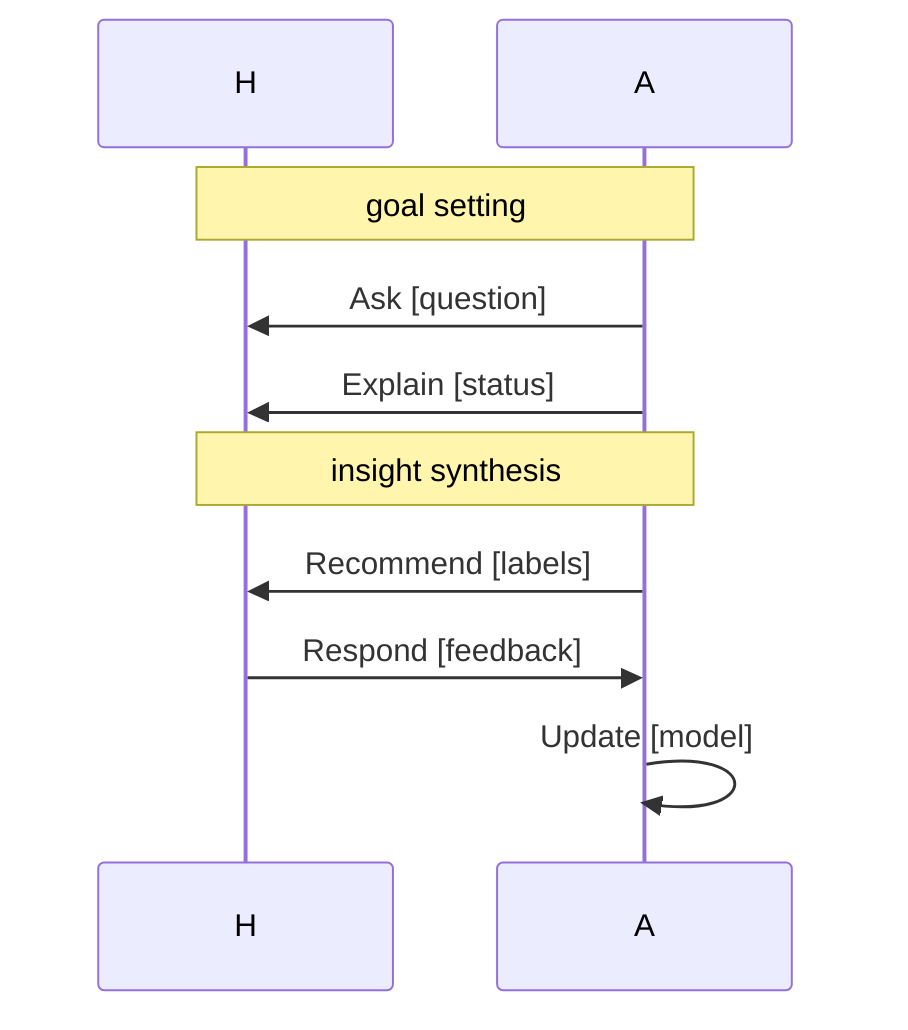 sequenceDiagram 
   note over H,A: goal setting 
   A ->> H: Ask [question] 
   A ->> H: Explain [status] 

   note over H,A: insight synthesis 
   A ->> H: Recommend [labels] 
   H ->> A: Respond [feedback] 
   A ->> A: Update [model]